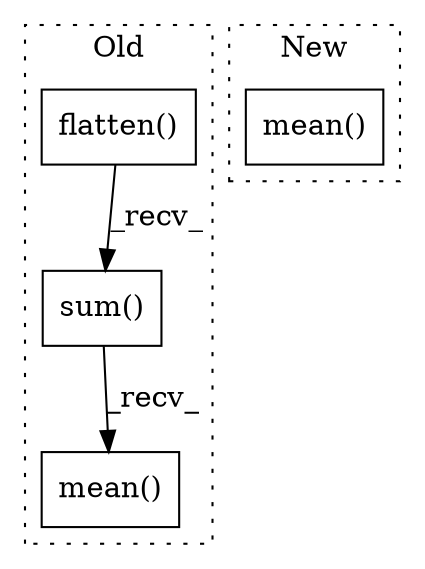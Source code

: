 digraph G {
subgraph cluster0 {
1 [label="flatten()" a="75" s="1649" l="25" shape="box"];
3 [label="mean()" a="75" s="1649" l="84" shape="box"];
4 [label="sum()" a="75" s="1649" l="49" shape="box"];
label = "Old";
style="dotted";
}
subgraph cluster1 {
2 [label="mean()" a="75" s="1548" l="11" shape="box"];
label = "New";
style="dotted";
}
1 -> 4 [label="_recv_"];
4 -> 3 [label="_recv_"];
}